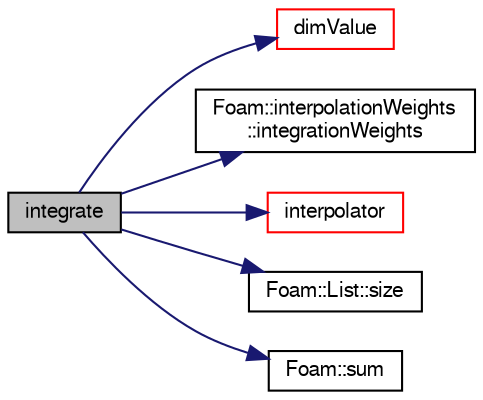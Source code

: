 digraph "integrate"
{
  bgcolor="transparent";
  edge [fontname="FreeSans",fontsize="10",labelfontname="FreeSans",labelfontsize="10"];
  node [fontname="FreeSans",fontsize="10",shape=record];
  rankdir="LR";
  Node1681 [label="integrate",height=0.2,width=0.4,color="black", fillcolor="grey75", style="filled", fontcolor="black"];
  Node1681 -> Node1682 [color="midnightblue",fontsize="10",style="solid",fontname="FreeSans"];
  Node1682 [label="dimValue",height=0.2,width=0.4,color="red",URL="$a27674.html#ab582cdd388e30cd49ea803ecd2f99b92",tooltip="Return dimensioned constant value. "];
  Node1681 -> Node1742 [color="midnightblue",fontsize="10",style="solid",fontname="FreeSans"];
  Node1742 [label="Foam::interpolationWeights\l::integrationWeights",height=0.2,width=0.4,color="black",URL="$a26750.html#a2496e4f1d68fa28a0154a21eee354a85",tooltip="Calculate weights and indices to calculate integrand of t1..t2. "];
  Node1681 -> Node1738 [color="midnightblue",fontsize="10",style="solid",fontname="FreeSans"];
  Node1738 [label="interpolator",height=0.2,width=0.4,color="red",URL="$a27674.html#a2053e0e9309c1a8a3ddd4d380c4cdcea",tooltip="Return (demand driven) interpolator. "];
  Node1681 -> Node1735 [color="midnightblue",fontsize="10",style="solid",fontname="FreeSans"];
  Node1735 [label="Foam::List::size",height=0.2,width=0.4,color="black",URL="$a25694.html#a8a5f6fa29bd4b500caf186f60245b384",tooltip="Override size to be inconsistent with allocated storage. "];
  Node1681 -> Node1743 [color="midnightblue",fontsize="10",style="solid",fontname="FreeSans"];
  Node1743 [label="Foam::sum",height=0.2,width=0.4,color="black",URL="$a21124.html#a3d8733143aad0e03b300186ab4bef137"];
}
